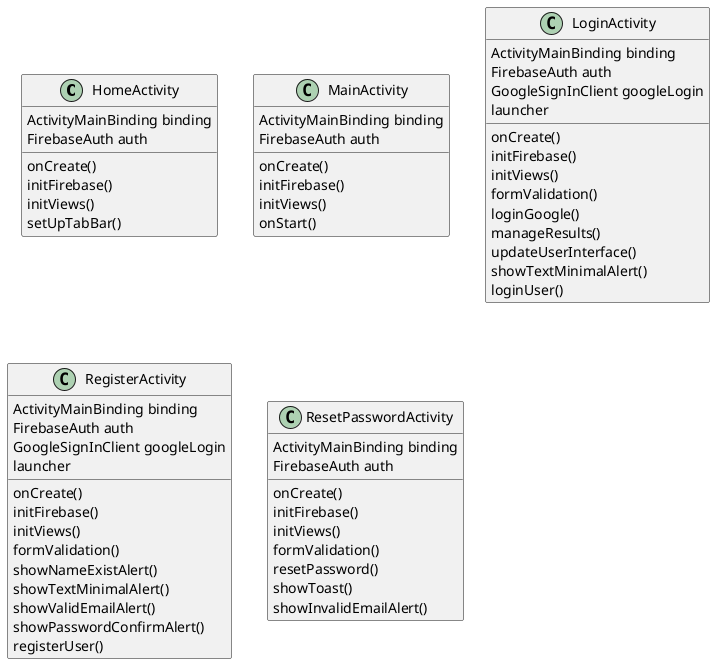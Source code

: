 @startuml
'https://plantuml.com/class-diagram




class HomeActivity {

    ActivityMainBinding binding
    FirebaseAuth auth

    onCreate()
    initFirebase()
    initViews()
    setUpTabBar()
}


class MainActivity {

    ActivityMainBinding binding
    FirebaseAuth auth

    onCreate()
    initFirebase()
    initViews()
    onStart()
}

class LoginActivity {

    ActivityMainBinding binding
    FirebaseAuth auth
    GoogleSignInClient googleLogin
    launcher

    onCreate()
    initFirebase()
    initViews()
    formValidation()
    loginGoogle()
    manageResults()
    updateUserInterface()
    showTextMinimalAlert()
    loginUser()
}


class RegisterActivity {

    ActivityMainBinding binding
    FirebaseAuth auth
    GoogleSignInClient googleLogin
    launcher

    onCreate()
    initFirebase()
    initViews()
    formValidation()
    showNameExistAlert()
    showTextMinimalAlert()
    showValidEmailAlert()
    showPasswordConfirmAlert()
    registerUser()
}


class ResetPasswordActivity {

    ActivityMainBinding binding
    FirebaseAuth auth

    onCreate()
    initFirebase()
    initViews()
    formValidation()
    resetPassword()
    showToast()
    showInvalidEmailAlert()

}


@enduml